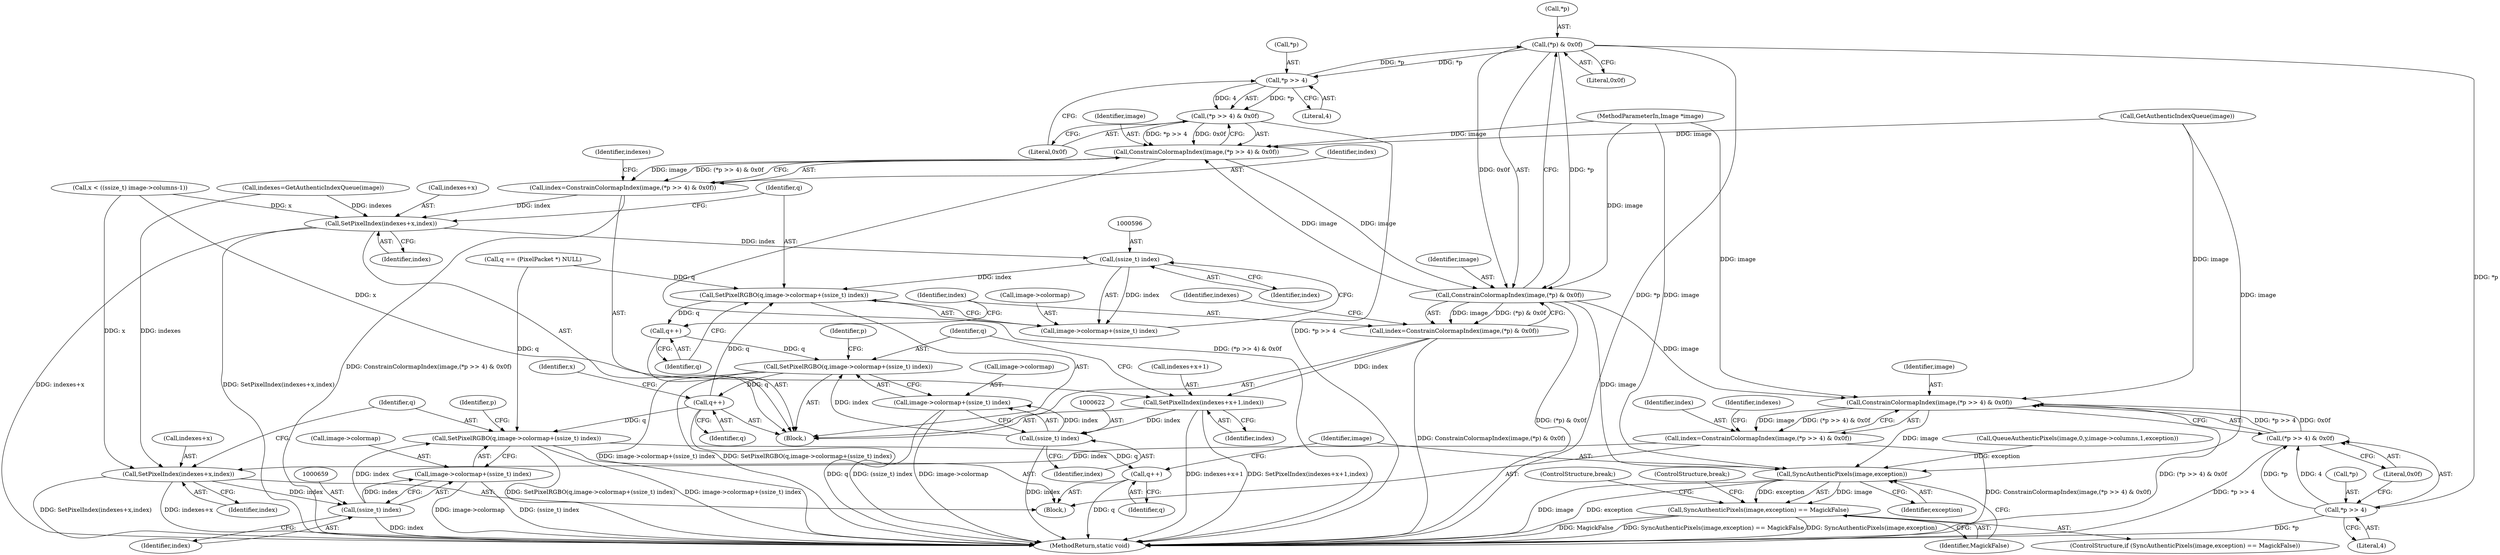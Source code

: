 digraph "0_ImageMagick_b6ae2f9e0ab13343c0281732d479757a8e8979c7@pointer" {
"1000604" [label="(Call,(*p) & 0x0f)"];
"1000579" [label="(Call,*p >> 4)"];
"1000604" [label="(Call,(*p) & 0x0f)"];
"1000578" [label="(Call,(*p >> 4) & 0x0f)"];
"1000576" [label="(Call,ConstrainColormapIndex(image,(*p >> 4) & 0x0f))"];
"1000574" [label="(Call,index=ConstrainColormapIndex(image,(*p >> 4) & 0x0f))"];
"1000584" [label="(Call,SetPixelIndex(indexes+x,index))"];
"1000595" [label="(Call,(ssize_t) index)"];
"1000589" [label="(Call,SetPixelRGBO(q,image->colormap+(ssize_t) index))"];
"1000598" [label="(Call,q++)"];
"1000615" [label="(Call,SetPixelRGBO(q,image->colormap+(ssize_t) index))"];
"1000626" [label="(Call,q++)"];
"1000652" [label="(Call,SetPixelRGBO(q,image->colormap+(ssize_t) index))"];
"1000663" [label="(Call,q++)"];
"1000591" [label="(Call,image->colormap+(ssize_t) index)"];
"1000602" [label="(Call,ConstrainColormapIndex(image,(*p) & 0x0f))"];
"1000600" [label="(Call,index=ConstrainColormapIndex(image,(*p) & 0x0f))"];
"1000608" [label="(Call,SetPixelIndex(indexes+x+1,index))"];
"1000621" [label="(Call,(ssize_t) index)"];
"1000617" [label="(Call,image->colormap+(ssize_t) index)"];
"1000639" [label="(Call,ConstrainColormapIndex(image,(*p >> 4) & 0x0f))"];
"1000637" [label="(Call,index=ConstrainColormapIndex(image,(*p >> 4) & 0x0f))"];
"1000647" [label="(Call,SetPixelIndex(indexes+x,index))"];
"1000658" [label="(Call,(ssize_t) index)"];
"1000654" [label="(Call,image->colormap+(ssize_t) index)"];
"1000667" [label="(Call,SyncAuthenticPixels(image,exception))"];
"1000666" [label="(Call,SyncAuthenticPixels(image,exception) == MagickFalse)"];
"1000642" [label="(Call,*p >> 4)"];
"1000641" [label="(Call,(*p >> 4) & 0x0f)"];
"1000667" [label="(Call,SyncAuthenticPixels(image,exception))"];
"1000648" [label="(Call,indexes+x)"];
"1000658" [label="(Call,(ssize_t) index)"];
"1000637" [label="(Call,index=ConstrainColormapIndex(image,(*p >> 4) & 0x0f))"];
"1000586" [label="(Identifier,indexes)"];
"1000597" [label="(Identifier,index)"];
"1000646" [label="(Literal,0x0f)"];
"1000649" [label="(Identifier,indexes)"];
"1000617" [label="(Call,image->colormap+(ssize_t) index)"];
"1000595" [label="(Call,(ssize_t) index)"];
"1000669" [label="(Identifier,exception)"];
"1000602" [label="(Call,ConstrainColormapIndex(image,(*p) & 0x0f))"];
"1000577" [label="(Identifier,image)"];
"1000666" [label="(Call,SyncAuthenticPixels(image,exception) == MagickFalse)"];
"1000576" [label="(Call,ConstrainColormapIndex(image,(*p >> 4) & 0x0f))"];
"1000803" [label="(MethodReturn,static void)"];
"1000584" [label="(Call,SetPixelIndex(indexes+x,index))"];
"1000627" [label="(Identifier,q)"];
"1000603" [label="(Identifier,image)"];
"1000610" [label="(Identifier,indexes)"];
"1000618" [label="(Call,image->colormap)"];
"1000652" [label="(Call,SetPixelRGBO(q,image->colormap+(ssize_t) index))"];
"1000600" [label="(Call,index=ConstrainColormapIndex(image,(*p) & 0x0f))"];
"1000553" [label="(Call,indexes=GetAuthenticIndexQueue(image))"];
"1000604" [label="(Call,(*p) & 0x0f)"];
"1000653" [label="(Identifier,q)"];
"1000660" [label="(Identifier,index)"];
"1000671" [label="(ControlStructure,break;)"];
"1000605" [label="(Call,*p)"];
"1000574" [label="(Call,index=ConstrainColormapIndex(image,(*p >> 4) & 0x0f))"];
"1000626" [label="(Call,q++)"];
"1000636" [label="(Block,)"];
"1000616" [label="(Identifier,q)"];
"1000672" [label="(ControlStructure,break;)"];
"1000589" [label="(Call,SetPixelRGBO(q,image->colormap+(ssize_t) index))"];
"1000108" [label="(MethodParameterIn,Image *image)"];
"1000575" [label="(Identifier,index)"];
"1000591" [label="(Call,image->colormap+(ssize_t) index)"];
"1000609" [label="(Call,indexes+x+1)"];
"1000561" [label="(Call,x < ((ssize_t) image->columns-1))"];
"1000664" [label="(Identifier,q)"];
"1000621" [label="(Call,(ssize_t) index)"];
"1000608" [label="(Call,SetPixelIndex(indexes+x+1,index))"];
"1000638" [label="(Identifier,index)"];
"1000573" [label="(Block,)"];
"1000641" [label="(Call,(*p >> 4) & 0x0f)"];
"1000588" [label="(Identifier,index)"];
"1000592" [label="(Call,image->colormap)"];
"1000623" [label="(Identifier,index)"];
"1000580" [label="(Call,*p)"];
"1000655" [label="(Call,image->colormap)"];
"1000579" [label="(Call,*p >> 4)"];
"1000665" [label="(ControlStructure,if (SyncAuthenticPixels(image,exception) == MagickFalse))"];
"1000578" [label="(Call,(*p >> 4) & 0x0f)"];
"1000645" [label="(Literal,4)"];
"1000537" [label="(Call,QueueAuthenticPixels(image,0,y,image->columns,1,exception))"];
"1000625" [label="(Identifier,p)"];
"1000585" [label="(Call,indexes+x)"];
"1000571" [label="(Identifier,x)"];
"1000642" [label="(Call,*p >> 4)"];
"1000590" [label="(Identifier,q)"];
"1000547" [label="(Call,q == (PixelPacket *) NULL)"];
"1000598" [label="(Call,q++)"];
"1000654" [label="(Call,image->colormap+(ssize_t) index)"];
"1000599" [label="(Identifier,q)"];
"1000639" [label="(Call,ConstrainColormapIndex(image,(*p >> 4) & 0x0f))"];
"1000614" [label="(Identifier,index)"];
"1000640" [label="(Identifier,image)"];
"1000647" [label="(Call,SetPixelIndex(indexes+x,index))"];
"1000601" [label="(Identifier,index)"];
"1000663" [label="(Call,q++)"];
"1000607" [label="(Literal,0x0f)"];
"1000662" [label="(Identifier,p)"];
"1000668" [label="(Identifier,image)"];
"1000651" [label="(Identifier,index)"];
"1000615" [label="(Call,SetPixelRGBO(q,image->colormap+(ssize_t) index))"];
"1000670" [label="(Identifier,MagickFalse)"];
"1000583" [label="(Literal,0x0f)"];
"1000643" [label="(Call,*p)"];
"1000582" [label="(Literal,4)"];
"1000555" [label="(Call,GetAuthenticIndexQueue(image))"];
"1000604" -> "1000602"  [label="AST: "];
"1000604" -> "1000607"  [label="CFG: "];
"1000605" -> "1000604"  [label="AST: "];
"1000607" -> "1000604"  [label="AST: "];
"1000602" -> "1000604"  [label="CFG: "];
"1000604" -> "1000803"  [label="DDG: *p"];
"1000604" -> "1000579"  [label="DDG: *p"];
"1000604" -> "1000602"  [label="DDG: *p"];
"1000604" -> "1000602"  [label="DDG: 0x0f"];
"1000579" -> "1000604"  [label="DDG: *p"];
"1000604" -> "1000642"  [label="DDG: *p"];
"1000579" -> "1000578"  [label="AST: "];
"1000579" -> "1000582"  [label="CFG: "];
"1000580" -> "1000579"  [label="AST: "];
"1000582" -> "1000579"  [label="AST: "];
"1000583" -> "1000579"  [label="CFG: "];
"1000579" -> "1000578"  [label="DDG: *p"];
"1000579" -> "1000578"  [label="DDG: 4"];
"1000578" -> "1000576"  [label="AST: "];
"1000578" -> "1000583"  [label="CFG: "];
"1000583" -> "1000578"  [label="AST: "];
"1000576" -> "1000578"  [label="CFG: "];
"1000578" -> "1000803"  [label="DDG: *p >> 4"];
"1000578" -> "1000576"  [label="DDG: *p >> 4"];
"1000578" -> "1000576"  [label="DDG: 0x0f"];
"1000576" -> "1000574"  [label="AST: "];
"1000577" -> "1000576"  [label="AST: "];
"1000574" -> "1000576"  [label="CFG: "];
"1000576" -> "1000803"  [label="DDG: (*p >> 4) & 0x0f"];
"1000576" -> "1000574"  [label="DDG: image"];
"1000576" -> "1000574"  [label="DDG: (*p >> 4) & 0x0f"];
"1000555" -> "1000576"  [label="DDG: image"];
"1000602" -> "1000576"  [label="DDG: image"];
"1000108" -> "1000576"  [label="DDG: image"];
"1000576" -> "1000602"  [label="DDG: image"];
"1000574" -> "1000573"  [label="AST: "];
"1000575" -> "1000574"  [label="AST: "];
"1000586" -> "1000574"  [label="CFG: "];
"1000574" -> "1000803"  [label="DDG: ConstrainColormapIndex(image,(*p >> 4) & 0x0f)"];
"1000574" -> "1000584"  [label="DDG: index"];
"1000584" -> "1000573"  [label="AST: "];
"1000584" -> "1000588"  [label="CFG: "];
"1000585" -> "1000584"  [label="AST: "];
"1000588" -> "1000584"  [label="AST: "];
"1000590" -> "1000584"  [label="CFG: "];
"1000584" -> "1000803"  [label="DDG: SetPixelIndex(indexes+x,index)"];
"1000584" -> "1000803"  [label="DDG: indexes+x"];
"1000553" -> "1000584"  [label="DDG: indexes"];
"1000561" -> "1000584"  [label="DDG: x"];
"1000584" -> "1000595"  [label="DDG: index"];
"1000595" -> "1000591"  [label="AST: "];
"1000595" -> "1000597"  [label="CFG: "];
"1000596" -> "1000595"  [label="AST: "];
"1000597" -> "1000595"  [label="AST: "];
"1000591" -> "1000595"  [label="CFG: "];
"1000595" -> "1000589"  [label="DDG: index"];
"1000595" -> "1000591"  [label="DDG: index"];
"1000589" -> "1000573"  [label="AST: "];
"1000589" -> "1000591"  [label="CFG: "];
"1000590" -> "1000589"  [label="AST: "];
"1000591" -> "1000589"  [label="AST: "];
"1000599" -> "1000589"  [label="CFG: "];
"1000547" -> "1000589"  [label="DDG: q"];
"1000626" -> "1000589"  [label="DDG: q"];
"1000589" -> "1000598"  [label="DDG: q"];
"1000598" -> "1000573"  [label="AST: "];
"1000598" -> "1000599"  [label="CFG: "];
"1000599" -> "1000598"  [label="AST: "];
"1000601" -> "1000598"  [label="CFG: "];
"1000598" -> "1000615"  [label="DDG: q"];
"1000615" -> "1000573"  [label="AST: "];
"1000615" -> "1000617"  [label="CFG: "];
"1000616" -> "1000615"  [label="AST: "];
"1000617" -> "1000615"  [label="AST: "];
"1000625" -> "1000615"  [label="CFG: "];
"1000615" -> "1000803"  [label="DDG: image->colormap+(ssize_t) index"];
"1000615" -> "1000803"  [label="DDG: SetPixelRGBO(q,image->colormap+(ssize_t) index)"];
"1000621" -> "1000615"  [label="DDG: index"];
"1000615" -> "1000626"  [label="DDG: q"];
"1000626" -> "1000573"  [label="AST: "];
"1000626" -> "1000627"  [label="CFG: "];
"1000627" -> "1000626"  [label="AST: "];
"1000571" -> "1000626"  [label="CFG: "];
"1000626" -> "1000803"  [label="DDG: q"];
"1000626" -> "1000652"  [label="DDG: q"];
"1000652" -> "1000636"  [label="AST: "];
"1000652" -> "1000654"  [label="CFG: "];
"1000653" -> "1000652"  [label="AST: "];
"1000654" -> "1000652"  [label="AST: "];
"1000662" -> "1000652"  [label="CFG: "];
"1000652" -> "1000803"  [label="DDG: SetPixelRGBO(q,image->colormap+(ssize_t) index)"];
"1000652" -> "1000803"  [label="DDG: image->colormap+(ssize_t) index"];
"1000547" -> "1000652"  [label="DDG: q"];
"1000658" -> "1000652"  [label="DDG: index"];
"1000652" -> "1000663"  [label="DDG: q"];
"1000663" -> "1000636"  [label="AST: "];
"1000663" -> "1000664"  [label="CFG: "];
"1000664" -> "1000663"  [label="AST: "];
"1000668" -> "1000663"  [label="CFG: "];
"1000663" -> "1000803"  [label="DDG: q"];
"1000592" -> "1000591"  [label="AST: "];
"1000602" -> "1000600"  [label="AST: "];
"1000603" -> "1000602"  [label="AST: "];
"1000600" -> "1000602"  [label="CFG: "];
"1000602" -> "1000803"  [label="DDG: (*p) & 0x0f"];
"1000602" -> "1000600"  [label="DDG: image"];
"1000602" -> "1000600"  [label="DDG: (*p) & 0x0f"];
"1000108" -> "1000602"  [label="DDG: image"];
"1000602" -> "1000639"  [label="DDG: image"];
"1000602" -> "1000667"  [label="DDG: image"];
"1000600" -> "1000573"  [label="AST: "];
"1000601" -> "1000600"  [label="AST: "];
"1000610" -> "1000600"  [label="CFG: "];
"1000600" -> "1000803"  [label="DDG: ConstrainColormapIndex(image,(*p) & 0x0f)"];
"1000600" -> "1000608"  [label="DDG: index"];
"1000608" -> "1000573"  [label="AST: "];
"1000608" -> "1000614"  [label="CFG: "];
"1000609" -> "1000608"  [label="AST: "];
"1000614" -> "1000608"  [label="AST: "];
"1000616" -> "1000608"  [label="CFG: "];
"1000608" -> "1000803"  [label="DDG: SetPixelIndex(indexes+x+1,index)"];
"1000608" -> "1000803"  [label="DDG: indexes+x+1"];
"1000561" -> "1000608"  [label="DDG: x"];
"1000608" -> "1000621"  [label="DDG: index"];
"1000621" -> "1000617"  [label="AST: "];
"1000621" -> "1000623"  [label="CFG: "];
"1000622" -> "1000621"  [label="AST: "];
"1000623" -> "1000621"  [label="AST: "];
"1000617" -> "1000621"  [label="CFG: "];
"1000621" -> "1000803"  [label="DDG: index"];
"1000621" -> "1000617"  [label="DDG: index"];
"1000618" -> "1000617"  [label="AST: "];
"1000617" -> "1000803"  [label="DDG: image->colormap"];
"1000617" -> "1000803"  [label="DDG: (ssize_t) index"];
"1000639" -> "1000637"  [label="AST: "];
"1000639" -> "1000641"  [label="CFG: "];
"1000640" -> "1000639"  [label="AST: "];
"1000641" -> "1000639"  [label="AST: "];
"1000637" -> "1000639"  [label="CFG: "];
"1000639" -> "1000803"  [label="DDG: (*p >> 4) & 0x0f"];
"1000639" -> "1000637"  [label="DDG: image"];
"1000639" -> "1000637"  [label="DDG: (*p >> 4) & 0x0f"];
"1000555" -> "1000639"  [label="DDG: image"];
"1000108" -> "1000639"  [label="DDG: image"];
"1000641" -> "1000639"  [label="DDG: *p >> 4"];
"1000641" -> "1000639"  [label="DDG: 0x0f"];
"1000639" -> "1000667"  [label="DDG: image"];
"1000637" -> "1000636"  [label="AST: "];
"1000638" -> "1000637"  [label="AST: "];
"1000649" -> "1000637"  [label="CFG: "];
"1000637" -> "1000803"  [label="DDG: ConstrainColormapIndex(image,(*p >> 4) & 0x0f)"];
"1000637" -> "1000647"  [label="DDG: index"];
"1000647" -> "1000636"  [label="AST: "];
"1000647" -> "1000651"  [label="CFG: "];
"1000648" -> "1000647"  [label="AST: "];
"1000651" -> "1000647"  [label="AST: "];
"1000653" -> "1000647"  [label="CFG: "];
"1000647" -> "1000803"  [label="DDG: SetPixelIndex(indexes+x,index)"];
"1000647" -> "1000803"  [label="DDG: indexes+x"];
"1000553" -> "1000647"  [label="DDG: indexes"];
"1000561" -> "1000647"  [label="DDG: x"];
"1000647" -> "1000658"  [label="DDG: index"];
"1000658" -> "1000654"  [label="AST: "];
"1000658" -> "1000660"  [label="CFG: "];
"1000659" -> "1000658"  [label="AST: "];
"1000660" -> "1000658"  [label="AST: "];
"1000654" -> "1000658"  [label="CFG: "];
"1000658" -> "1000803"  [label="DDG: index"];
"1000658" -> "1000654"  [label="DDG: index"];
"1000655" -> "1000654"  [label="AST: "];
"1000654" -> "1000803"  [label="DDG: image->colormap"];
"1000654" -> "1000803"  [label="DDG: (ssize_t) index"];
"1000667" -> "1000666"  [label="AST: "];
"1000667" -> "1000669"  [label="CFG: "];
"1000668" -> "1000667"  [label="AST: "];
"1000669" -> "1000667"  [label="AST: "];
"1000670" -> "1000667"  [label="CFG: "];
"1000667" -> "1000803"  [label="DDG: image"];
"1000667" -> "1000803"  [label="DDG: exception"];
"1000667" -> "1000666"  [label="DDG: image"];
"1000667" -> "1000666"  [label="DDG: exception"];
"1000555" -> "1000667"  [label="DDG: image"];
"1000108" -> "1000667"  [label="DDG: image"];
"1000537" -> "1000667"  [label="DDG: exception"];
"1000666" -> "1000665"  [label="AST: "];
"1000666" -> "1000670"  [label="CFG: "];
"1000670" -> "1000666"  [label="AST: "];
"1000671" -> "1000666"  [label="CFG: "];
"1000672" -> "1000666"  [label="CFG: "];
"1000666" -> "1000803"  [label="DDG: MagickFalse"];
"1000666" -> "1000803"  [label="DDG: SyncAuthenticPixels(image,exception) == MagickFalse"];
"1000666" -> "1000803"  [label="DDG: SyncAuthenticPixels(image,exception)"];
"1000642" -> "1000641"  [label="AST: "];
"1000642" -> "1000645"  [label="CFG: "];
"1000643" -> "1000642"  [label="AST: "];
"1000645" -> "1000642"  [label="AST: "];
"1000646" -> "1000642"  [label="CFG: "];
"1000642" -> "1000803"  [label="DDG: *p"];
"1000642" -> "1000641"  [label="DDG: *p"];
"1000642" -> "1000641"  [label="DDG: 4"];
"1000641" -> "1000646"  [label="CFG: "];
"1000646" -> "1000641"  [label="AST: "];
"1000641" -> "1000803"  [label="DDG: *p >> 4"];
}
